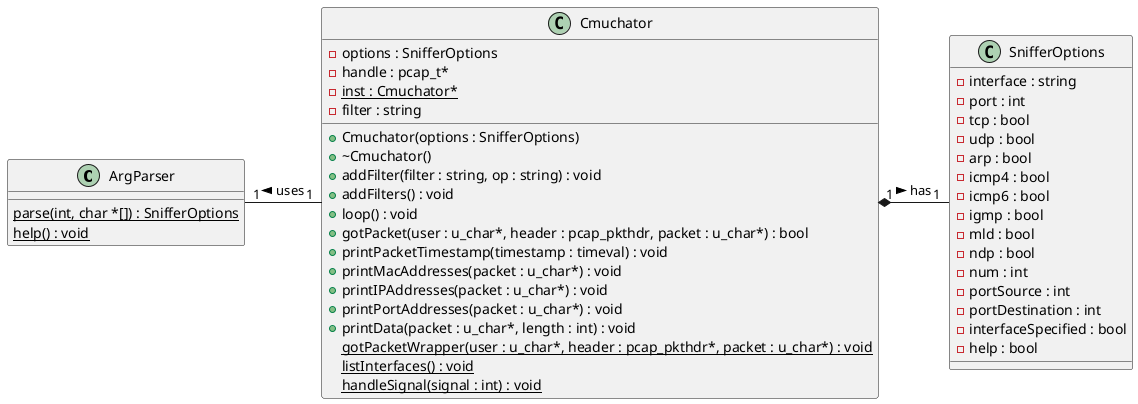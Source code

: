 @startuml class-diagram

!theme _none_

class ArgParser {
    {static} parse(int, char *[]) : SnifferOptions
    {static} help() : void
}

class Cmuchator {
    - options : SnifferOptions
    - handle : pcap_t*
    - {static} inst : Cmuchator*
    - filter : string
    __
    + Cmuchator(options : SnifferOptions)
    + ~Cmuchator()
    + addFilter(filter : string, op : string) : void
    + addFilters() : void
    + loop() : void
    + gotPacket(user : u_char*, header : pcap_pkthdr, packet : u_char*) : bool
    + printPacketTimestamp(timestamp : timeval) : void
    + printMacAddresses(packet : u_char*) : void
    + printIPAddresses(packet : u_char*) : void
    + printPortAddresses(packet : u_char*) : void
    + printData(packet : u_char*, length : int) : void
    {static} gotPacketWrapper(user : u_char*, header : pcap_pkthdr*, packet : u_char*) : void
    {static} listInterfaces() : void
    {static} handleSignal(signal : int) : void
}

class SnifferOptions {
    - interface : string
    - port : int
    - tcp : bool
    - udp : bool
    - arp : bool
    - icmp4 : bool
    - icmp6 : bool
    - igmp : bool
    - mld : bool
    - ndp : bool
    - num : int
    - portSource : int
    - portDestination : int
    - interfaceSpecified : bool
    - help : bool
}

Cmuchator "1" -left- "1" ArgParser : uses >
Cmuchator "1" *-right- "1" SnifferOptions : has >

@enduml
